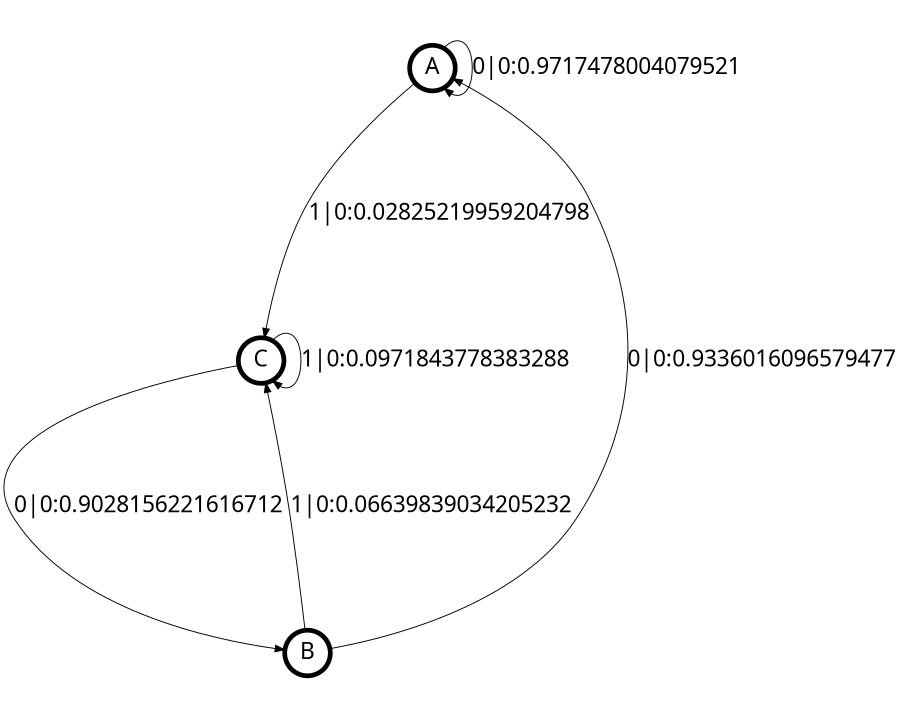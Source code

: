 digraph  {
size = "6,8.5";
ratio = "fill";
node
[shape = circle];
node [fontsize = 24];
node [penwidth = 5];
edge [fontsize = 24];
node [fontname = "CMU Serif Roman"];
graph [fontname = "CMU Serif Roman"];
edge [fontname = "CMU Serif Roman"];
A -> A [label = "0|0:0.9717478004079521\l"];
A -> C [label = "1|0:0.02825219959204798\l"];
B -> A [label = "0|0:0.9336016096579477\l"];
B -> C [label = "1|0:0.06639839034205232\l"];
C -> B [label = "0|0:0.9028156221616712\l"];
C -> C [label = "1|0:0.0971843778383288\l"];
}